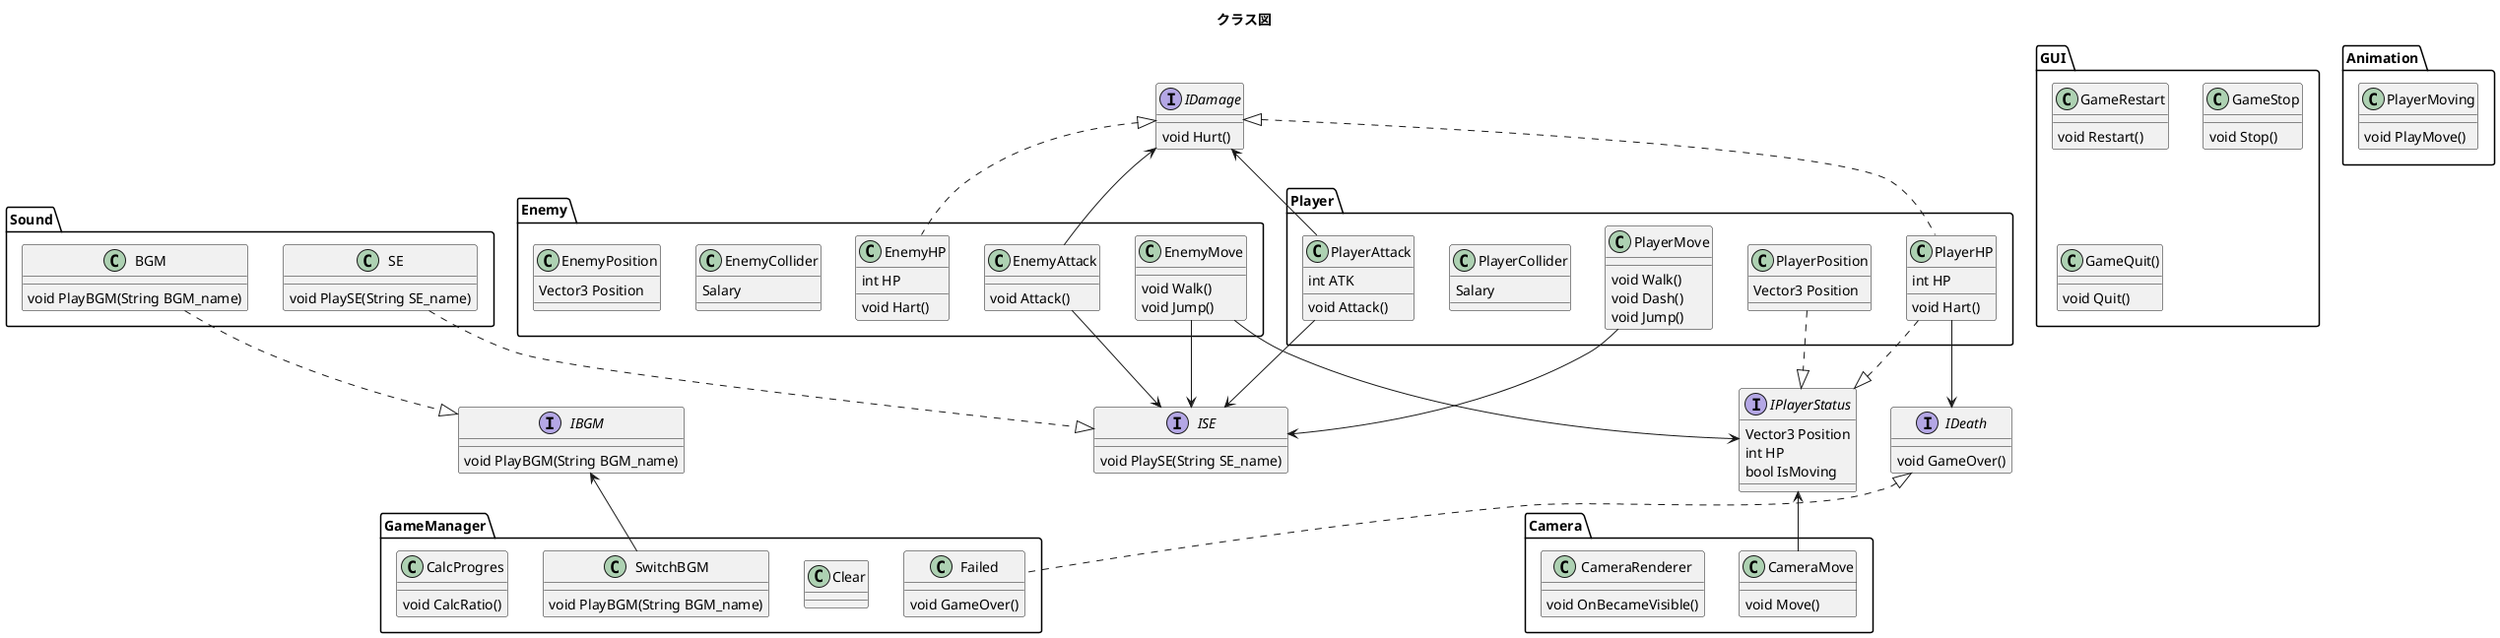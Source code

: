 @startuml name
title クラス図

Folder Player  {
    class PlayerMove {
        void Walk()
        void Dash()
        void Jump()
    }
    class PlayerAttack {
        int ATK
        void Attack()
    }
    class PlayerHP {
        int HP
        void Hart()
    }
    class PlayerCollider 
    {
        Salary
    }
    class PlayerPosition {
        Vector3 Position
    }
    
}


Folder Enemy  {
    class EnemyMove {
        void Walk()
        void Jump()
    }
    class EnemyAttack {
        void Attack()
    }
    class EnemyHP {
        int HP
        void Hart()
    }
    class EnemyCollider {
        Salary
    }
    class EnemyPosition {
        Vector3 Position

    }
}

Folder Camera  {
    class CameraMove {
        void Move()
    }
    class CameraRenderer {
        void OnBecameVisible()
    }
    }

    Folder Sound  {
    class BGM {
        void PlayBGM(String BGM_name)
    }
    class SE {
        void PlaySE(String SE_name)
    }
}

Folder GameManager  {
    class Failed {
        void GameOver()
    }
    class Clear {
    
    }

    class SwitchBGM {
        void PlayBGM(String BGM_name)
    }
    class CalcProgres{
        void CalcRatio()
    }
}


Folder GUI {
    class GameRestart{
        void Restart()
    }
    class GameStop{
        void Stop()
    }
    class GameQuit(){
        void Quit()
    }
}

Folder Animation {
    class PlayerMoving {
        void PlayMove()
    }
}



interface ISE {
    void PlaySE(String SE_name)
}

interface IBGM {
    void PlayBGM(String BGM_name)
}

interface IDeath {
    void GameOver()
}

interface IDamage {
    void Hurt()
}

interface IPlayerStatus {
    Vector3 Position
    int HP
    bool IsMoving
}



PlayerAttack -up-> IDamage
PlayerHP ..up|> IDamage
EnemyAttack -up-> IDamage
EnemyHP ..up|> IDamage

PlayerAttack -> ISE
PlayerMove --> ISE
EnemyAttack --> ISE
EnemyMove --> ISE
SE ..|> ISE

CameraMove -up-> IPlayerStatus
EnemyMove --> IPlayerStatus
PlayerHP ..|> IPlayerStatus
PlayerPosition ..|> IPlayerStatus

PlayerHP --> IDeath
SwitchBGM -up-> IBGM
Failed ..up|> IDeath
BGM ..|> IBGM





@enduml